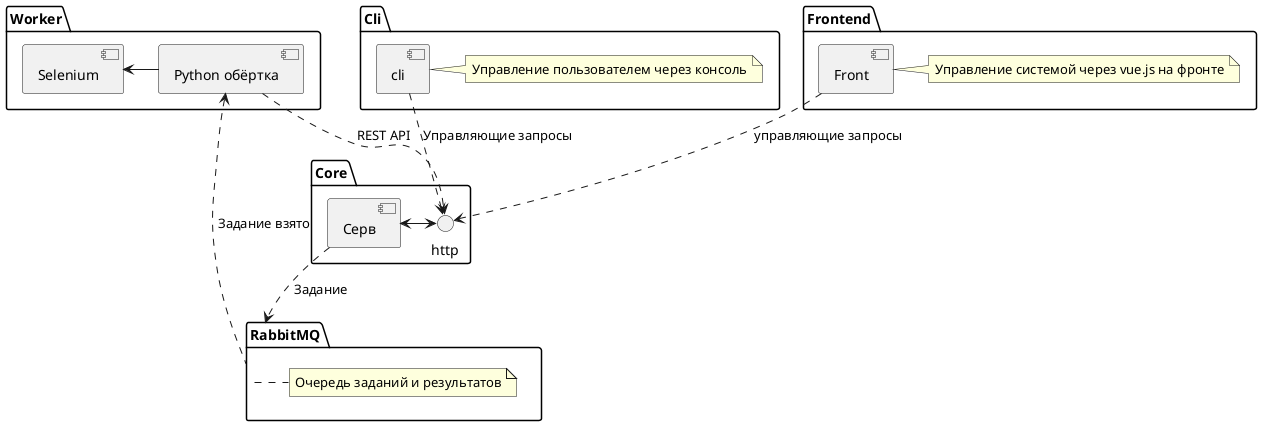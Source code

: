 @startuml Архитектура
package "Worker" {
    [Selenium] <- [Python обёртка]
}

package "Core" {
    [Серв] <-> http
    [Python обёртка] ..> http : REST API
}

package "RabbitMQ" {
    [Python обёртка] <.. RabbitMQ : Задание взято 
    [Серв] ..> RabbitMQ : Задание
    note right of [RabbitMQ]
        Очередь заданий и результатов
    end note
}

package "Cli" {
    [cli] ..> http : Управляющие запросы
    note right of [cli]
        Управление пользователем через консоль
    end note
}

package "Frontend" {
    [Front] ..> http : управляющие запросы
    note right of [Front]
        Управление системой через vue.js на фронте
    end note
}
@enduml